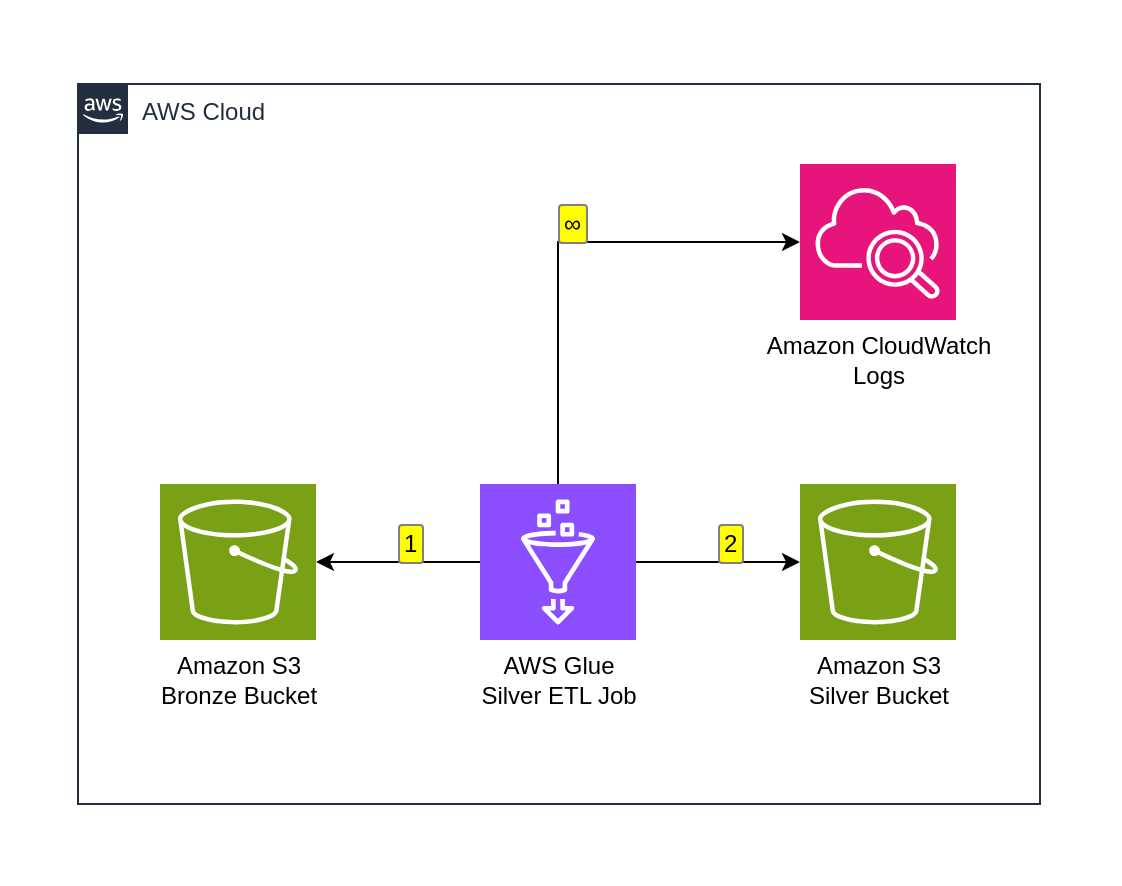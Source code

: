 <mxfile version="24.7.6">
  <diagram name="Page-1" id="TFZ2u7acfj72beNQ-UoB">
    <mxGraphModel dx="1434" dy="746" grid="1" gridSize="10" guides="1" tooltips="1" connect="1" arrows="1" fold="1" page="1" pageScale="1" pageWidth="827" pageHeight="1169" math="0" shadow="0">
      <root>
        <mxCell id="0" />
        <mxCell id="1" parent="0" />
        <mxCell id="-5cvSqmeFDuDoO5uZyFc-1" value="" style="sketch=0;points=[[0,0,0],[0.25,0,0],[0.5,0,0],[0.75,0,0],[1,0,0],[0,1,0],[0.25,1,0],[0.5,1,0],[0.75,1,0],[1,1,0],[0,0.25,0],[0,0.5,0],[0,0.75,0],[1,0.25,0],[1,0.5,0],[1,0.75,0]];outlineConnect=0;fontColor=#232F3E;fillColor=#8C4FFF;strokeColor=#ffffff;dashed=0;verticalLabelPosition=bottom;verticalAlign=top;align=center;html=1;fontSize=12;fontStyle=0;aspect=fixed;shape=mxgraph.aws4.resourceIcon;resIcon=mxgraph.aws4.glue;" parent="1" vertex="1">
          <mxGeometry x="320" y="320" width="78" height="78" as="geometry" />
        </mxCell>
        <mxCell id="-5cvSqmeFDuDoO5uZyFc-2" value="" style="sketch=0;points=[[0,0,0],[0.25,0,0],[0.5,0,0],[0.75,0,0],[1,0,0],[0,1,0],[0.25,1,0],[0.5,1,0],[0.75,1,0],[1,1,0],[0,0.25,0],[0,0.5,0],[0,0.75,0],[1,0.25,0],[1,0.5,0],[1,0.75,0]];outlineConnect=0;fontColor=#232F3E;fillColor=#7AA116;strokeColor=#ffffff;dashed=0;verticalLabelPosition=bottom;verticalAlign=top;align=center;html=1;fontSize=12;fontStyle=0;aspect=fixed;shape=mxgraph.aws4.resourceIcon;resIcon=mxgraph.aws4.s3;" parent="1" vertex="1">
          <mxGeometry x="480" y="320" width="78" height="78" as="geometry" />
        </mxCell>
        <mxCell id="-5cvSqmeFDuDoO5uZyFc-3" value="" style="sketch=0;points=[[0,0,0],[0.25,0,0],[0.5,0,0],[0.75,0,0],[1,0,0],[0,1,0],[0.25,1,0],[0.5,1,0],[0.75,1,0],[1,1,0],[0,0.25,0],[0,0.5,0],[0,0.75,0],[1,0.25,0],[1,0.5,0],[1,0.75,0]];outlineConnect=0;fontColor=#232F3E;fillColor=#7AA116;strokeColor=#ffffff;dashed=0;verticalLabelPosition=bottom;verticalAlign=top;align=center;html=1;fontSize=12;fontStyle=0;aspect=fixed;shape=mxgraph.aws4.resourceIcon;resIcon=mxgraph.aws4.s3;" parent="1" vertex="1">
          <mxGeometry x="160" y="320" width="78" height="78" as="geometry" />
        </mxCell>
        <mxCell id="-5cvSqmeFDuDoO5uZyFc-4" value="" style="sketch=0;points=[[0,0,0],[0.25,0,0],[0.5,0,0],[0.75,0,0],[1,0,0],[0,1,0],[0.25,1,0],[0.5,1,0],[0.75,1,0],[1,1,0],[0,0.25,0],[0,0.5,0],[0,0.75,0],[1,0.25,0],[1,0.5,0],[1,0.75,0]];points=[[0,0,0],[0.25,0,0],[0.5,0,0],[0.75,0,0],[1,0,0],[0,1,0],[0.25,1,0],[0.5,1,0],[0.75,1,0],[1,1,0],[0,0.25,0],[0,0.5,0],[0,0.75,0],[1,0.25,0],[1,0.5,0],[1,0.75,0]];outlineConnect=0;fontColor=#232F3E;fillColor=#E7157B;strokeColor=#ffffff;dashed=0;verticalLabelPosition=bottom;verticalAlign=top;align=center;html=1;fontSize=12;fontStyle=0;aspect=fixed;shape=mxgraph.aws4.resourceIcon;resIcon=mxgraph.aws4.cloudwatch_2;" parent="1" vertex="1">
          <mxGeometry x="480" y="160" width="78" height="78" as="geometry" />
        </mxCell>
        <mxCell id="-5cvSqmeFDuDoO5uZyFc-5" value="Amazon S3&lt;div&gt;Bronze Bucket&lt;/div&gt;" style="text;html=1;align=center;verticalAlign=middle;resizable=0;points=[];autosize=1;strokeColor=none;fillColor=none;" parent="1" vertex="1">
          <mxGeometry x="149" y="398" width="100" height="40" as="geometry" />
        </mxCell>
        <mxCell id="-5cvSqmeFDuDoO5uZyFc-6" value="Amazon S3&lt;div&gt;Silver Bucket&lt;/div&gt;" style="text;html=1;align=center;verticalAlign=middle;resizable=0;points=[];autosize=1;strokeColor=none;fillColor=none;" parent="1" vertex="1">
          <mxGeometry x="474" y="398" width="90" height="40" as="geometry" />
        </mxCell>
        <mxCell id="-5cvSqmeFDuDoO5uZyFc-7" value="AWS Glue&lt;div&gt;Silver ETL Job&lt;/div&gt;" style="text;html=1;align=center;verticalAlign=middle;resizable=0;points=[];autosize=1;strokeColor=none;fillColor=none;" parent="1" vertex="1">
          <mxGeometry x="309" y="398" width="100" height="40" as="geometry" />
        </mxCell>
        <mxCell id="-5cvSqmeFDuDoO5uZyFc-8" value="Amazon CloudWatch&lt;div&gt;Logs&lt;/div&gt;" style="text;html=1;align=center;verticalAlign=middle;resizable=0;points=[];autosize=1;strokeColor=none;fillColor=none;" parent="1" vertex="1">
          <mxGeometry x="449" y="238" width="140" height="40" as="geometry" />
        </mxCell>
        <mxCell id="-5cvSqmeFDuDoO5uZyFc-9" style="edgeStyle=orthogonalEdgeStyle;rounded=0;orthogonalLoop=1;jettySize=auto;html=1;exitX=0;exitY=0.5;exitDx=0;exitDy=0;exitPerimeter=0;entryX=1;entryY=0.5;entryDx=0;entryDy=0;entryPerimeter=0;startArrow=none;startFill=0;enumerate=1;enumerateValue=1;" parent="1" source="-5cvSqmeFDuDoO5uZyFc-1" target="-5cvSqmeFDuDoO5uZyFc-3" edge="1">
          <mxGeometry relative="1" as="geometry" />
        </mxCell>
        <mxCell id="-5cvSqmeFDuDoO5uZyFc-10" style="edgeStyle=orthogonalEdgeStyle;rounded=0;orthogonalLoop=1;jettySize=auto;html=1;exitX=1;exitY=0.5;exitDx=0;exitDy=0;exitPerimeter=0;entryX=0;entryY=0.5;entryDx=0;entryDy=0;entryPerimeter=0;startArrow=none;startFill=0;enumerate=1;enumerateValue=2;" parent="1" source="-5cvSqmeFDuDoO5uZyFc-1" target="-5cvSqmeFDuDoO5uZyFc-2" edge="1">
          <mxGeometry relative="1" as="geometry" />
        </mxCell>
        <mxCell id="-5cvSqmeFDuDoO5uZyFc-11" style="edgeStyle=orthogonalEdgeStyle;rounded=0;orthogonalLoop=1;jettySize=auto;html=1;exitX=0.5;exitY=0;exitDx=0;exitDy=0;exitPerimeter=0;entryX=0;entryY=0.5;entryDx=0;entryDy=0;entryPerimeter=0;enumerate=1;enumerateValue=%E2%88%9E;" parent="1" source="-5cvSqmeFDuDoO5uZyFc-1" target="-5cvSqmeFDuDoO5uZyFc-4" edge="1">
          <mxGeometry relative="1" as="geometry" />
        </mxCell>
        <mxCell id="-5cvSqmeFDuDoO5uZyFc-12" value="AWS Cloud" style="points=[[0,0],[0.25,0],[0.5,0],[0.75,0],[1,0],[1,0.25],[1,0.5],[1,0.75],[1,1],[0.75,1],[0.5,1],[0.25,1],[0,1],[0,0.75],[0,0.5],[0,0.25]];outlineConnect=0;gradientColor=none;html=1;whiteSpace=wrap;fontSize=12;fontStyle=0;container=1;pointerEvents=0;collapsible=0;recursiveResize=0;shape=mxgraph.aws4.group;grIcon=mxgraph.aws4.group_aws_cloud_alt;strokeColor=#232F3E;fillColor=none;verticalAlign=top;align=left;spacingLeft=30;fontColor=#232F3E;dashed=0;" parent="1" vertex="1">
          <mxGeometry x="119" y="120" width="481" height="360" as="geometry" />
        </mxCell>
        <mxCell id="-5cvSqmeFDuDoO5uZyFc-13" value="" style="swimlane;startSize=0;strokeColor=none;" parent="1" vertex="1">
          <mxGeometry x="80" y="78" width="560" height="442" as="geometry" />
        </mxCell>
      </root>
    </mxGraphModel>
  </diagram>
</mxfile>
